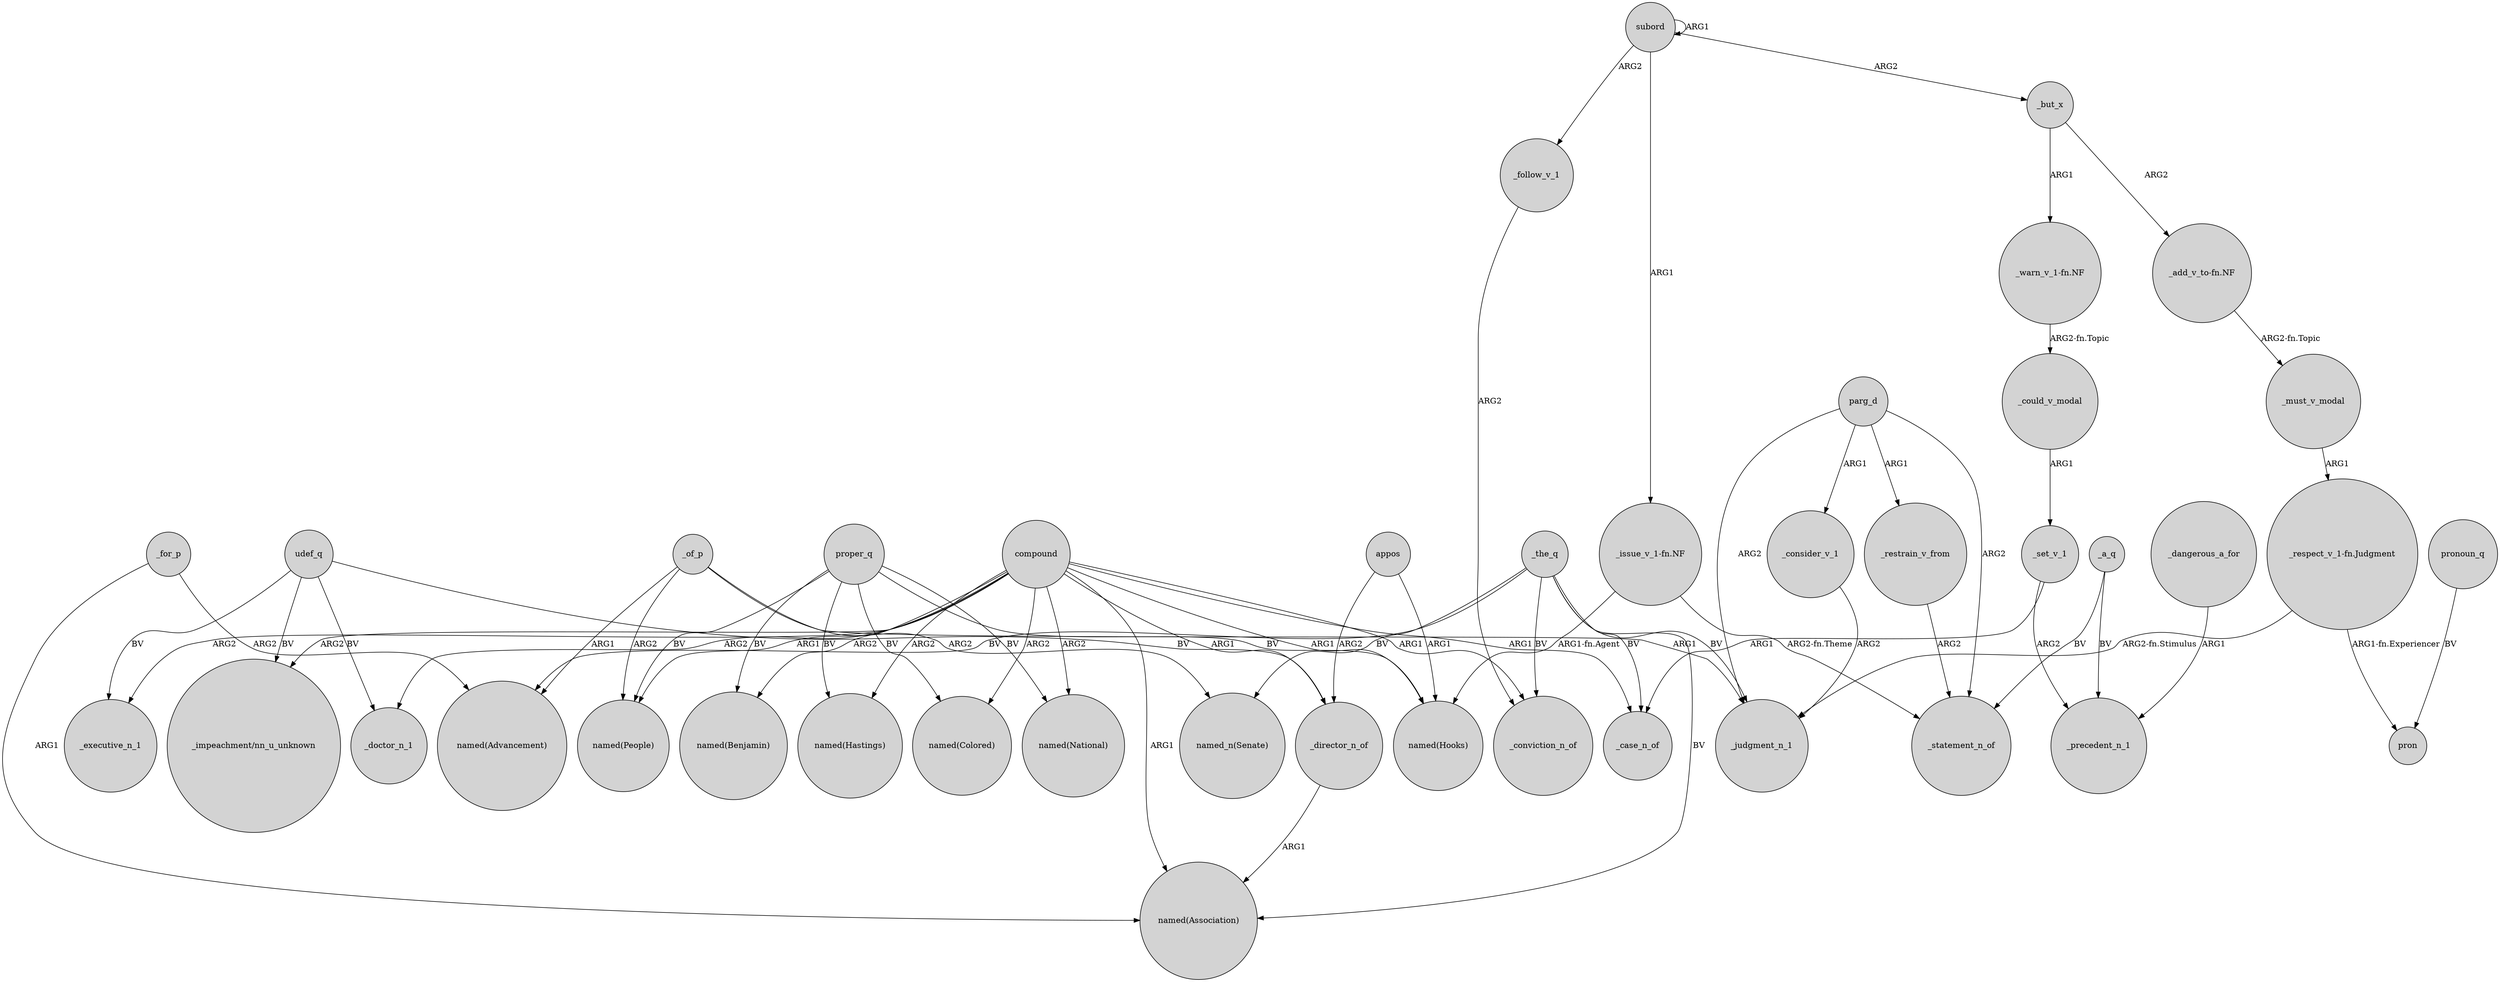 digraph {
	node [shape=circle style=filled]
	"_add_v_to-fn.NF" -> _must_v_modal [label="ARG2-fn.Topic"]
	compound -> _doctor_n_1 [label=ARG2]
	compound -> "named(Benjamin)" [label=ARG2]
	compound -> "named(Hastings)" [label=ARG2]
	udef_q -> "_impeachment/nn_u_unknown" [label=BV]
	compound -> "named(Colored)" [label=ARG2]
	udef_q -> _executive_n_1 [label=BV]
	_set_v_1 -> _precedent_n_1 [label=ARG2]
	_for_p -> "named(Advancement)" [label=ARG2]
	"_respect_v_1-fn.Judgment" -> _judgment_n_1 [label="ARG2-fn.Stimulus"]
	_of_p -> _judgment_n_1 [label=ARG1]
	parg_d -> _restrain_v_from [label=ARG1]
	_the_q -> _case_n_of [label=BV]
	proper_q -> "named(Hooks)" [label=BV]
	_the_q -> "named(Advancement)" [label=BV]
	_the_q -> _judgment_n_1 [label=BV]
	_a_q -> _precedent_n_1 [label=BV]
	compound -> "named(People)" [label=ARG1]
	compound -> "named(Hooks)" [label=ARG1]
	_a_q -> _statement_n_of [label=BV]
	_of_p -> "named(People)" [label=ARG2]
	subord -> _follow_v_1 [label=ARG2]
	subord -> subord [label=ARG1]
	_restrain_v_from -> _statement_n_of [label=ARG2]
	udef_q -> _doctor_n_1 [label=BV]
	proper_q -> "named(People)" [label=BV]
	"_warn_v_1-fn.NF" -> _could_v_modal [label="ARG2-fn.Topic"]
	_dangerous_a_for -> _precedent_n_1 [label=ARG1]
	_for_p -> "named(Association)" [label=ARG1]
	"_issue_v_1-fn.NF" -> _statement_n_of [label="ARG2-fn.Theme"]
	_director_n_of -> "named(Association)" [label=ARG1]
	proper_q -> "named(Colored)" [label=BV]
	compound -> "named(National)" [label=ARG2]
	pronoun_q -> pron [label=BV]
	_of_p -> "named_n(Senate)" [label=ARG2]
	proper_q -> "named(Hastings)" [label=BV]
	compound -> _case_n_of [label=ARG1]
	_could_v_modal -> _set_v_1 [label=ARG1]
	_the_q -> "named_n(Senate)" [label=BV]
	compound -> "_impeachment/nn_u_unknown" [label=ARG2]
	proper_q -> "named(Benjamin)" [label=BV]
	_set_v_1 -> _case_n_of [label=ARG1]
	_must_v_modal -> "_respect_v_1-fn.Judgment" [label=ARG1]
	compound -> _conviction_n_of [label=ARG1]
	_but_x -> "_warn_v_1-fn.NF" [label=ARG1]
	"_respect_v_1-fn.Judgment" -> pron [label="ARG1-fn.Experiencer"]
	parg_d -> _judgment_n_1 [label=ARG2]
	"_issue_v_1-fn.NF" -> "named(Hooks)" [label="ARG1-fn.Agent"]
	_of_p -> "named(Advancement)" [label=ARG1]
	appos -> "named(Hooks)" [label=ARG1]
	_the_q -> "named(Association)" [label=BV]
	_consider_v_1 -> _judgment_n_1 [label=ARG2]
	proper_q -> "named(National)" [label=BV]
	parg_d -> _statement_n_of [label=ARG2]
	compound -> "named(Association)" [label=ARG1]
	parg_d -> _consider_v_1 [label=ARG1]
	subord -> "_issue_v_1-fn.NF" [label=ARG1]
	compound -> _director_n_of [label=ARG1]
	compound -> _executive_n_1 [label=ARG2]
	appos -> _director_n_of [label=ARG2]
	subord -> _but_x [label=ARG2]
	udef_q -> _director_n_of [label=BV]
	_follow_v_1 -> _conviction_n_of [label=ARG2]
	_the_q -> _conviction_n_of [label=BV]
	_but_x -> "_add_v_to-fn.NF" [label=ARG2]
}
